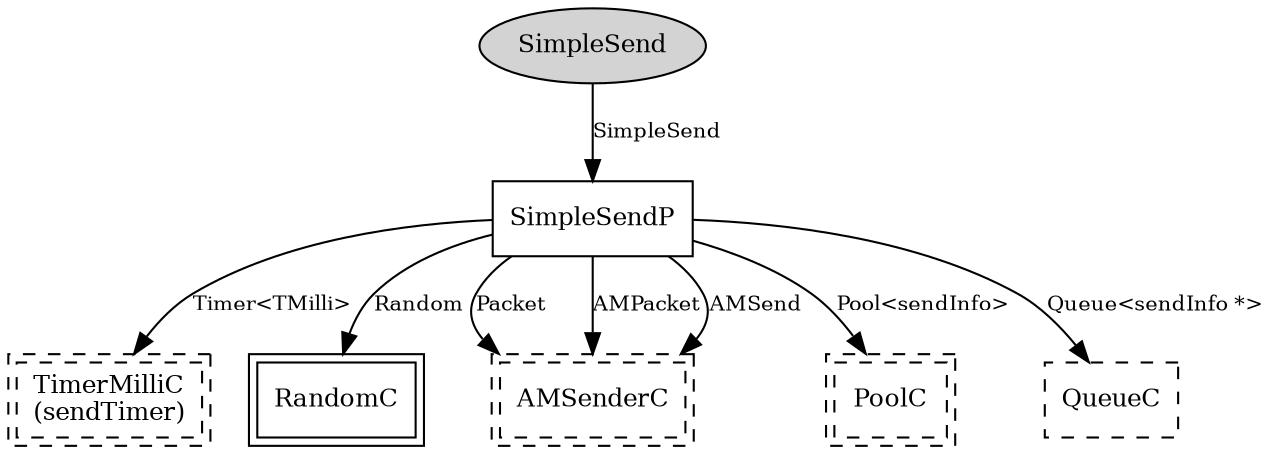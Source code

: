 digraph "lib.modules.SimpleSendC" {
  n0x40dddec0 [shape=ellipse, style=filled, label="SimpleSend", fontsize=12];
  "SimpleSendP" [fontsize=12, shape=box, URL="../chtml/lib.modules.SimpleSendP.html"];
  "SimpleSendP" [fontsize=12, shape=box, URL="../chtml/lib.modules.SimpleSendP.html"];
  "SimpleSendC.sendTimer" [fontsize=12, shape=box,peripheries=2, style=dashed, label="TimerMilliC\n(sendTimer)", URL="../chtml/tos.system.TimerMilliC.html"];
  "SimpleSendP" [fontsize=12, shape=box, URL="../chtml/lib.modules.SimpleSendP.html"];
  "RandomC" [fontsize=12, shape=box,peripheries=2, URL="../chtml/tos.system.RandomC.html"];
  "SimpleSendP" [fontsize=12, shape=box, URL="../chtml/lib.modules.SimpleSendP.html"];
  "SimpleSendC.AMSenderC" [fontsize=12, shape=box,peripheries=2, style=dashed, label="AMSenderC", URL="../chtml/tos.system.AMSenderC.html"];
  "SimpleSendP" [fontsize=12, shape=box, URL="../chtml/lib.modules.SimpleSendP.html"];
  "SimpleSendC.AMSenderC" [fontsize=12, shape=box,peripheries=2, style=dashed, label="AMSenderC", URL="../chtml/tos.system.AMSenderC.html"];
  "SimpleSendP" [fontsize=12, shape=box, URL="../chtml/lib.modules.SimpleSendP.html"];
  "SimpleSendC.AMSenderC" [fontsize=12, shape=box,peripheries=2, style=dashed, label="AMSenderC", URL="../chtml/tos.system.AMSenderC.html"];
  "SimpleSendP" [fontsize=12, shape=box, URL="../chtml/lib.modules.SimpleSendP.html"];
  "SimpleSendC.PoolC" [fontsize=12, shape=box,peripheries=2, style=dashed, label="PoolC", URL="../chtml/tos.system.PoolC.html"];
  "SimpleSendP" [fontsize=12, shape=box, URL="../chtml/lib.modules.SimpleSendP.html"];
  "SimpleSendC.QueueC" [fontsize=12, shape=box, style=dashed, label="QueueC", URL="../chtml/tos.system.QueueC.html"];
  "n0x40dddec0" -> "SimpleSendP" [label="SimpleSend", URL="../ihtml/lib.interfaces.SimpleSend.html", fontsize=10];
  "SimpleSendP" -> "SimpleSendC.sendTimer" [label="Timer<TMilli>", URL="../ihtml/tos.lib.timer.Timer.html", fontsize=10];
  "SimpleSendP" -> "RandomC" [label="Random", URL="../ihtml/tos.interfaces.Random.html", fontsize=10];
  "SimpleSendP" -> "SimpleSendC.AMSenderC" [label="Packet", URL="../ihtml/tos.interfaces.Packet.html", fontsize=10];
  "SimpleSendP" -> "SimpleSendC.AMSenderC" [label="AMPacket", URL="../ihtml/tos.interfaces.AMPacket.html", fontsize=10];
  "SimpleSendP" -> "SimpleSendC.AMSenderC" [label="AMSend", URL="../ihtml/tos.interfaces.AMSend.html", fontsize=10];
  "SimpleSendP" -> "SimpleSendC.PoolC" [label="Pool<sendInfo>", URL="../ihtml/tos.interfaces.Pool.html", fontsize=10];
  "SimpleSendP" -> "SimpleSendC.QueueC" [label="Queue<sendInfo *>", URL="../ihtml/tos.interfaces.Queue.html", fontsize=10];
}
